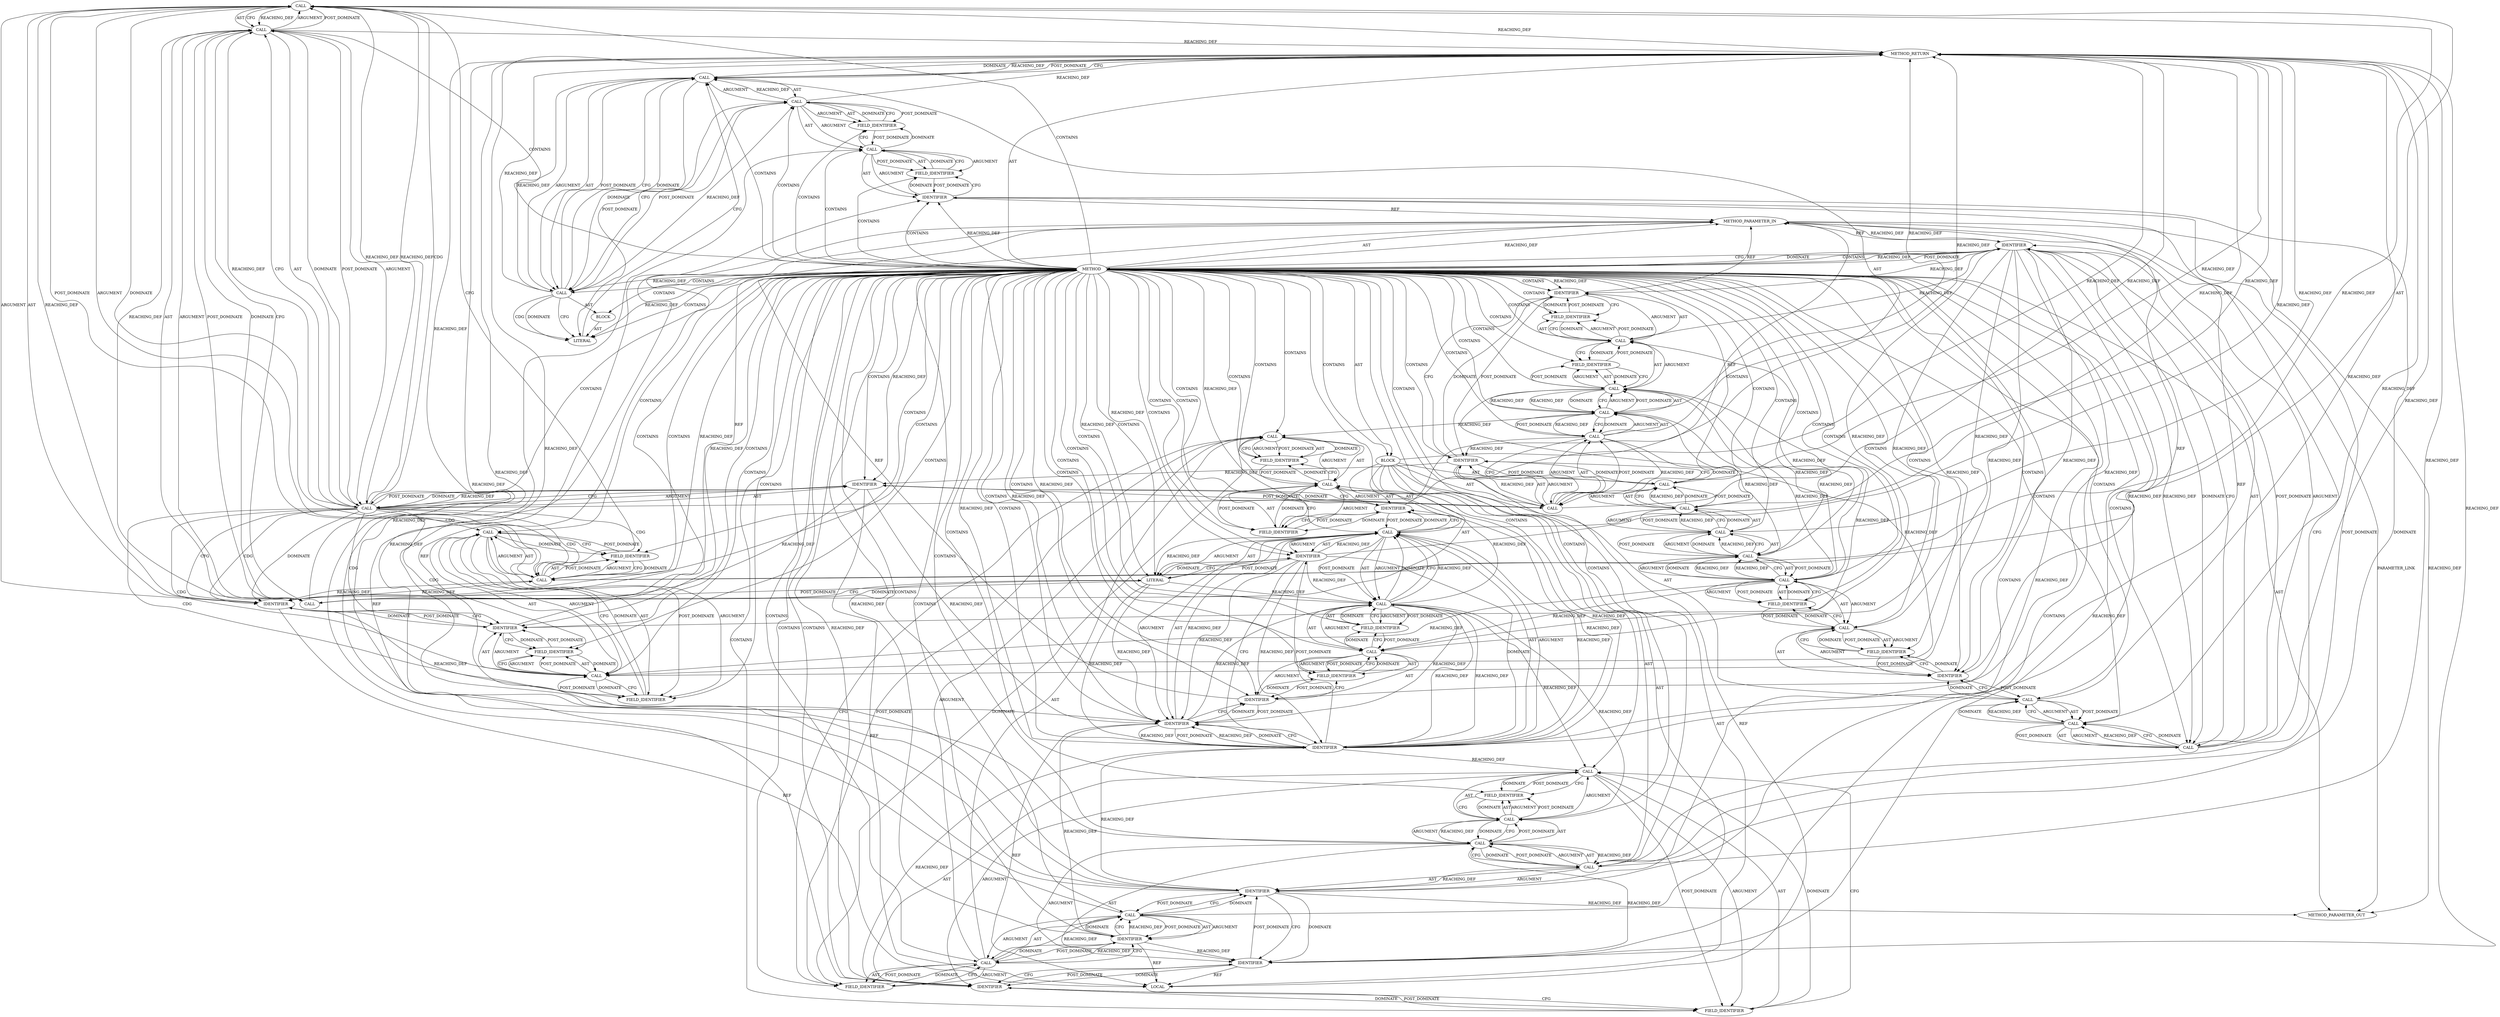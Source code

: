 digraph {
  11461 [label=CALL ORDER=2 ARGUMENT_INDEX=2 CODE="resid > con->v2.in_bvec.bv_len" COLUMN_NUMBER=20 METHOD_FULL_NAME="<operator>.greaterThan" LINE_NUMBER=3472 TYPE_FULL_NAME="<empty>" DISPATCH_TYPE="STATIC_DISPATCH" SIGNATURE="" NAME="<operator>.greaterThan"]
  11454 [label=IDENTIFIER ORDER=1 ARGUMENT_INDEX=1 CODE="con" COLUMN_NUMBER=26 LINE_NUMBER=3471 TYPE_FULL_NAME="ceph_connection*" NAME="con"]
  11472 [label=IDENTIFIER ORDER=2 ARGUMENT_INDEX=2 CODE="__func__" COLUMN_NUMBER=44 LINE_NUMBER=3474 TYPE_FULL_NAME="ANY" NAME="__func__"]
  11432 [label=METHOD_PARAMETER_IN ORDER=1 CODE="struct ceph_connection *con" IS_VARIADIC=false COLUMN_NUMBER=45 LINE_NUMBER=3465 TYPE_FULL_NAME="ceph_connection*" EVALUATION_STRATEGY="BY_VALUE" INDEX=1 NAME="con"]
  11478 [label=FIELD_IDENTIFIER ORDER=2 ARGUMENT_INDEX=2 CODE="v2" COLUMN_NUMBER=7 LINE_NUMBER=3475 CANONICAL_NAME="v2"]
  11460 [label=IDENTIFIER ORDER=1 ARGUMENT_INDEX=1 CODE="resid" COLUMN_NUMBER=11 LINE_NUMBER=3472 TYPE_FULL_NAME="int" NAME="resid"]
  11499 [label=CALL ORDER=1 ARGUMENT_INDEX=1 CODE="con->v2.in_state" COLUMN_NUMBER=2 METHOD_FULL_NAME="<operator>.fieldAccess" LINE_NUMBER=3478 TYPE_FULL_NAME="<empty>" DISPATCH_TYPE="STATIC_DISPATCH" SIGNATURE="" NAME="<operator>.fieldAccess"]
  11433 [label=BLOCK ORDER=2 ARGUMENT_INDEX=-1 CODE="{
	int resid;  /* current enc page (not necessarily data) */

	WARN_ON(!con_secure(con));
	WARN_ON(!iov_iter_is_bvec(&con->v2.in_iter));
	resid = iov_iter_count(&con->v2.in_iter);
	WARN_ON(!resid || resid > con->v2.in_bvec.bv_len);

	dout(\"%s con %p resid %d enc_resid %d\\n\", __func__, con, resid,
	     con->v2.in_enc_resid);
	con->v2.in_iter.count -= resid;
	set_in_skip(con, resid + con->v2.in_enc_resid);
	con->v2.in_state = IN_S_FINISH_SKIP;
}" COLUMN_NUMBER=1 LINE_NUMBER=3466 TYPE_FULL_NAME="void"]
  11503 [label=FIELD_IDENTIFIER ORDER=2 ARGUMENT_INDEX=2 CODE="in_state" COLUMN_NUMBER=2 LINE_NUMBER=3478 CANONICAL_NAME="in_state"]
  11494 [label=CALL ORDER=1 ARGUMENT_INDEX=1 CODE="con->v2" COLUMN_NUMBER=27 METHOD_FULL_NAME="<operator>.indirectFieldAccess" LINE_NUMBER=3477 TYPE_FULL_NAME="<empty>" DISPATCH_TYPE="STATIC_DISPATCH" SIGNATURE="" NAME="<operator>.indirectFieldAccess"]
  11477 [label=IDENTIFIER ORDER=1 ARGUMENT_INDEX=1 CODE="con" COLUMN_NUMBER=7 LINE_NUMBER=3475 TYPE_FULL_NAME="ceph_connection*" NAME="con"]
  11489 [label=CALL ORDER=8 ARGUMENT_INDEX=-1 CODE="set_in_skip(con, resid + con->v2.in_enc_resid)" COLUMN_NUMBER=2 METHOD_FULL_NAME="set_in_skip" LINE_NUMBER=3477 TYPE_FULL_NAME="<empty>" DISPATCH_TYPE="STATIC_DISPATCH" SIGNATURE="" NAME="set_in_skip"]
  11469 [label=FIELD_IDENTIFIER ORDER=2 ARGUMENT_INDEX=2 CODE="bv_len" COLUMN_NUMBER=28 LINE_NUMBER=3472 CANONICAL_NAME="bv_len"]
  11486 [label=FIELD_IDENTIFIER ORDER=2 ARGUMENT_INDEX=2 CODE="in_iter" COLUMN_NUMBER=2 LINE_NUMBER=3476 CANONICAL_NAME="in_iter"]
  11439 [label=CALL ORDER=3 ARGUMENT_INDEX=-1 CODE="WARN_ON(!iov_iter_is_bvec(&con->v2.in_iter))" COLUMN_NUMBER=2 METHOD_FULL_NAME="WARN_ON" LINE_NUMBER=3470 TYPE_FULL_NAME="<empty>" DISPATCH_TYPE="STATIC_DISPATCH" SIGNATURE="" NAME="WARN_ON"]
  11458 [label=CALL ORDER=1 ARGUMENT_INDEX=1 CODE="!resid || resid > con->v2.in_bvec.bv_len" COLUMN_NUMBER=10 METHOD_FULL_NAME="<operator>.logicalOr" LINE_NUMBER=3472 TYPE_FULL_NAME="<empty>" DISPATCH_TYPE="STATIC_DISPATCH" SIGNATURE="" NAME="<operator>.logicalOr"]
  11506 [label=LITERAL ORDER=1 ARGUMENT_INDEX=1 CODE="8" COLUMN_NUMBER=21 LINE_NUMBER=3478 TYPE_FULL_NAME="int"]
  11443 [label=CALL ORDER=1 ARGUMENT_INDEX=1 CODE="con->v2.in_iter" COLUMN_NUMBER=29 METHOD_FULL_NAME="<operator>.fieldAccess" LINE_NUMBER=3470 TYPE_FULL_NAME="<empty>" DISPATCH_TYPE="STATIC_DISPATCH" SIGNATURE="" NAME="<operator>.fieldAccess"]
  11453 [label=CALL ORDER=1 ARGUMENT_INDEX=1 CODE="con->v2" COLUMN_NUMBER=26 METHOD_FULL_NAME="<operator>.indirectFieldAccess" LINE_NUMBER=3471 TYPE_FULL_NAME="<empty>" DISPATCH_TYPE="STATIC_DISPATCH" SIGNATURE="" NAME="<operator>.indirectFieldAccess"]
  11456 [label=FIELD_IDENTIFIER ORDER=2 ARGUMENT_INDEX=2 CODE="in_iter" COLUMN_NUMBER=26 LINE_NUMBER=3471 CANONICAL_NAME="in_iter"]
  11480 [label=CALL ORDER=7 ARGUMENT_INDEX=-1 CODE="con->v2.in_iter.count -= resid" COLUMN_NUMBER=2 METHOD_FULL_NAME="<operator>.assignmentMinus" LINE_NUMBER=3476 TYPE_FULL_NAME="<empty>" DISPATCH_TYPE="STATIC_DISPATCH" SIGNATURE="" NAME="<operator>.assignmentMinus"]
  11457 [label=CALL ORDER=5 ARGUMENT_INDEX=-1 CODE="WARN_ON(!resid || resid > con->v2.in_bvec.bv_len)" COLUMN_NUMBER=2 METHOD_FULL_NAME="WARN_ON" LINE_NUMBER=3472 TYPE_FULL_NAME="<empty>" DISPATCH_TYPE="STATIC_DISPATCH" SIGNATURE="" NAME="WARN_ON"]
  11485 [label=FIELD_IDENTIFIER ORDER=2 ARGUMENT_INDEX=2 CODE="v2" COLUMN_NUMBER=2 LINE_NUMBER=3476 CANONICAL_NAME="v2"]
  11431 [label=METHOD COLUMN_NUMBER=1 LINE_NUMBER=3465 COLUMN_NUMBER_END=20 IS_EXTERNAL=false SIGNATURE="void revoke_at_prepare_read_enc_page (ceph_connection*)" NAME="revoke_at_prepare_read_enc_page" AST_PARENT_TYPE="TYPE_DECL" AST_PARENT_FULL_NAME="messenger_v2.c:<global>" ORDER=130 CODE="static void revoke_at_prepare_read_enc_page(struct ceph_connection *con)
{
	int resid;  /* current enc page (not necessarily data) */

	WARN_ON(!con_secure(con));
	WARN_ON(!iov_iter_is_bvec(&con->v2.in_iter));
	resid = iov_iter_count(&con->v2.in_iter);
	WARN_ON(!resid || resid > con->v2.in_bvec.bv_len);

	dout(\"%s con %p resid %d enc_resid %d\\n\", __func__, con, resid,
	     con->v2.in_enc_resid);
	con->v2.in_iter.count -= resid;
	set_in_skip(con, resid + con->v2.in_enc_resid);
	con->v2.in_state = IN_S_FINISH_SKIP;
}" FULL_NAME="revoke_at_prepare_read_enc_page" LINE_NUMBER_END=3478 FILENAME="messenger_v2.c"]
  11441 [label=CALL ORDER=1 ARGUMENT_INDEX=1 CODE="iov_iter_is_bvec(&con->v2.in_iter)" COLUMN_NUMBER=11 METHOD_FULL_NAME="iov_iter_is_bvec" LINE_NUMBER=3470 TYPE_FULL_NAME="<empty>" DISPATCH_TYPE="STATIC_DISPATCH" SIGNATURE="" NAME="iov_iter_is_bvec"]
  11504 [label=CALL ORDER=2 ARGUMENT_INDEX=2 CODE="IN_S_FINISH_SKIP" COLUMN_NUMBER=21 METHOD_FULL_NAME="messenger_v2.c:62:62:IN_S_FINISH_SKIP:0" LINE_NUMBER=3478 TYPE_FULL_NAME="int" DISPATCH_TYPE="INLINED" SIGNATURE="" NAME="IN_S_FINISH_SKIP"]
  11467 [label=FIELD_IDENTIFIER ORDER=2 ARGUMENT_INDEX=2 CODE="v2" COLUMN_NUMBER=28 LINE_NUMBER=3472 CANONICAL_NAME="v2"]
  11491 [label=CALL ORDER=2 ARGUMENT_INDEX=2 CODE="resid + con->v2.in_enc_resid" COLUMN_NUMBER=19 METHOD_FULL_NAME="<operator>.addition" LINE_NUMBER=3477 TYPE_FULL_NAME="<empty>" DISPATCH_TYPE="STATIC_DISPATCH" SIGNATURE="" NAME="<operator>.addition"]
  11475 [label=CALL ORDER=5 ARGUMENT_INDEX=5 CODE="con->v2.in_enc_resid" COLUMN_NUMBER=7 METHOD_FULL_NAME="<operator>.fieldAccess" LINE_NUMBER=3475 TYPE_FULL_NAME="<empty>" DISPATCH_TYPE="STATIC_DISPATCH" SIGNATURE="" NAME="<operator>.fieldAccess"]
  11440 [label=CALL ORDER=1 ARGUMENT_INDEX=1 CODE="!iov_iter_is_bvec(&con->v2.in_iter)" COLUMN_NUMBER=10 METHOD_FULL_NAME="<operator>.logicalNot" LINE_NUMBER=3470 TYPE_FULL_NAME="<empty>" DISPATCH_TYPE="STATIC_DISPATCH" SIGNATURE="" NAME="<operator>.logicalNot"]
  11470 [label=CALL ORDER=6 ARGUMENT_INDEX=-1 CODE="dout(\"%s con %p resid %d enc_resid %d\\n\", __func__, con, resid,
	     con->v2.in_enc_resid)" COLUMN_NUMBER=2 METHOD_FULL_NAME="dout" LINE_NUMBER=3474 TYPE_FULL_NAME="<empty>" DISPATCH_TYPE="STATIC_DISPATCH" SIGNATURE="" NAME="dout"]
  11436 [label=CALL ORDER=1 ARGUMENT_INDEX=1 CODE="!con_secure(con)" COLUMN_NUMBER=10 METHOD_FULL_NAME="<operator>.logicalNot" LINE_NUMBER=3469 TYPE_FULL_NAME="<empty>" DISPATCH_TYPE="STATIC_DISPATCH" SIGNATURE="" NAME="<operator>.logicalNot"]
  11449 [label=IDENTIFIER ORDER=1 ARGUMENT_INDEX=1 CODE="resid" COLUMN_NUMBER=2 LINE_NUMBER=3471 TYPE_FULL_NAME="int" NAME="resid"]
  11497 [label=FIELD_IDENTIFIER ORDER=2 ARGUMENT_INDEX=2 CODE="in_enc_resid" COLUMN_NUMBER=27 LINE_NUMBER=3477 CANONICAL_NAME="in_enc_resid"]
  11501 [label=IDENTIFIER ORDER=1 ARGUMENT_INDEX=1 CODE="con" COLUMN_NUMBER=2 LINE_NUMBER=3478 TYPE_FULL_NAME="ceph_connection*" NAME="con"]
  11465 [label=CALL ORDER=1 ARGUMENT_INDEX=1 CODE="con->v2" COLUMN_NUMBER=28 METHOD_FULL_NAME="<operator>.indirectFieldAccess" LINE_NUMBER=3472 TYPE_FULL_NAME="<empty>" DISPATCH_TYPE="STATIC_DISPATCH" SIGNATURE="" NAME="<operator>.indirectFieldAccess"]
  11505 [label=BLOCK ORDER=1 ARGUMENT_INDEX=1 CODE="<empty>" TYPE_FULL_NAME="void"]
  11438 [label=IDENTIFIER ORDER=1 ARGUMENT_INDEX=1 CODE="con" COLUMN_NUMBER=22 LINE_NUMBER=3469 TYPE_FULL_NAME="ceph_connection*" NAME="con"]
  11482 [label=CALL ORDER=1 ARGUMENT_INDEX=1 CODE="con->v2.in_iter" COLUMN_NUMBER=2 METHOD_FULL_NAME="<operator>.fieldAccess" LINE_NUMBER=3476 TYPE_FULL_NAME="<empty>" DISPATCH_TYPE="STATIC_DISPATCH" SIGNATURE="" NAME="<operator>.fieldAccess"]
  11468 [label=FIELD_IDENTIFIER ORDER=2 ARGUMENT_INDEX=2 CODE="in_bvec" COLUMN_NUMBER=28 LINE_NUMBER=3472 CANONICAL_NAME="in_bvec"]
  11476 [label=CALL ORDER=1 ARGUMENT_INDEX=1 CODE="con->v2" COLUMN_NUMBER=7 METHOD_FULL_NAME="<operator>.indirectFieldAccess" LINE_NUMBER=3475 TYPE_FULL_NAME="<empty>" DISPATCH_TYPE="STATIC_DISPATCH" SIGNATURE="" NAME="<operator>.indirectFieldAccess"]
  11448 [label=CALL ORDER=4 ARGUMENT_INDEX=-1 CODE="resid = iov_iter_count(&con->v2.in_iter)" COLUMN_NUMBER=2 METHOD_FULL_NAME="<operator>.assignment" LINE_NUMBER=3471 TYPE_FULL_NAME="<empty>" DISPATCH_TYPE="STATIC_DISPATCH" SIGNATURE="" NAME="<operator>.assignment"]
  11446 [label=FIELD_IDENTIFIER ORDER=2 ARGUMENT_INDEX=2 CODE="v2" COLUMN_NUMBER=29 LINE_NUMBER=3470 CANONICAL_NAME="v2"]
  11451 [label=CALL ORDER=1 ARGUMENT_INDEX=1 CODE="&con->v2.in_iter" COLUMN_NUMBER=25 METHOD_FULL_NAME="<operator>.addressOf" LINE_NUMBER=3471 TYPE_FULL_NAME="<empty>" DISPATCH_TYPE="STATIC_DISPATCH" SIGNATURE="" NAME="<operator>.addressOf"]
  11483 [label=CALL ORDER=1 ARGUMENT_INDEX=1 CODE="con->v2" COLUMN_NUMBER=2 METHOD_FULL_NAME="<operator>.indirectFieldAccess" LINE_NUMBER=3476 TYPE_FULL_NAME="<empty>" DISPATCH_TYPE="STATIC_DISPATCH" SIGNATURE="" NAME="<operator>.indirectFieldAccess"]
  11496 [label=FIELD_IDENTIFIER ORDER=2 ARGUMENT_INDEX=2 CODE="v2" COLUMN_NUMBER=27 LINE_NUMBER=3477 CANONICAL_NAME="v2"]
  11488 [label=IDENTIFIER ORDER=2 ARGUMENT_INDEX=2 CODE="resid" COLUMN_NUMBER=27 LINE_NUMBER=3476 TYPE_FULL_NAME="int" NAME="resid"]
  11463 [label=CALL ORDER=2 ARGUMENT_INDEX=2 CODE="con->v2.in_bvec.bv_len" COLUMN_NUMBER=28 METHOD_FULL_NAME="<operator>.fieldAccess" LINE_NUMBER=3472 TYPE_FULL_NAME="<empty>" DISPATCH_TYPE="STATIC_DISPATCH" SIGNATURE="" NAME="<operator>.fieldAccess"]
  11455 [label=FIELD_IDENTIFIER ORDER=2 ARGUMENT_INDEX=2 CODE="v2" COLUMN_NUMBER=26 LINE_NUMBER=3471 CANONICAL_NAME="v2"]
  11452 [label=CALL ORDER=1 ARGUMENT_INDEX=1 CODE="con->v2.in_iter" COLUMN_NUMBER=26 METHOD_FULL_NAME="<operator>.fieldAccess" LINE_NUMBER=3471 TYPE_FULL_NAME="<empty>" DISPATCH_TYPE="STATIC_DISPATCH" SIGNATURE="" NAME="<operator>.fieldAccess"]
  13240 [label=METHOD_PARAMETER_OUT ORDER=1 CODE="struct ceph_connection *con" IS_VARIADIC=false COLUMN_NUMBER=45 LINE_NUMBER=3465 TYPE_FULL_NAME="ceph_connection*" EVALUATION_STRATEGY="BY_VALUE" INDEX=1 NAME="con"]
  11502 [label=FIELD_IDENTIFIER ORDER=2 ARGUMENT_INDEX=2 CODE="v2" COLUMN_NUMBER=2 LINE_NUMBER=3478 CANONICAL_NAME="v2"]
  11444 [label=CALL ORDER=1 ARGUMENT_INDEX=1 CODE="con->v2" COLUMN_NUMBER=29 METHOD_FULL_NAME="<operator>.indirectFieldAccess" LINE_NUMBER=3470 TYPE_FULL_NAME="<empty>" DISPATCH_TYPE="STATIC_DISPATCH" SIGNATURE="" NAME="<operator>.indirectFieldAccess"]
  11459 [label=CALL ORDER=1 ARGUMENT_INDEX=1 CODE="!resid" COLUMN_NUMBER=10 METHOD_FULL_NAME="<operator>.logicalNot" LINE_NUMBER=3472 TYPE_FULL_NAME="<empty>" DISPATCH_TYPE="STATIC_DISPATCH" SIGNATURE="" NAME="<operator>.logicalNot"]
  11473 [label=IDENTIFIER ORDER=3 ARGUMENT_INDEX=3 CODE="con" COLUMN_NUMBER=54 LINE_NUMBER=3474 TYPE_FULL_NAME="ceph_connection*" NAME="con"]
  11495 [label=IDENTIFIER ORDER=1 ARGUMENT_INDEX=1 CODE="con" COLUMN_NUMBER=27 LINE_NUMBER=3477 TYPE_FULL_NAME="ceph_connection*" NAME="con"]
  11481 [label=CALL ORDER=1 ARGUMENT_INDEX=1 CODE="con->v2.in_iter.count" COLUMN_NUMBER=2 METHOD_FULL_NAME="<operator>.fieldAccess" LINE_NUMBER=3476 TYPE_FULL_NAME="<empty>" DISPATCH_TYPE="STATIC_DISPATCH" SIGNATURE="" NAME="<operator>.fieldAccess"]
  11498 [label=CALL ORDER=9 ARGUMENT_INDEX=-1 CODE="con->v2.in_state = IN_S_FINISH_SKIP" COLUMN_NUMBER=2 METHOD_FULL_NAME="<operator>.assignment" LINE_NUMBER=3478 TYPE_FULL_NAME="<empty>" DISPATCH_TYPE="STATIC_DISPATCH" SIGNATURE="" NAME="<operator>.assignment"]
  11474 [label=IDENTIFIER ORDER=4 ARGUMENT_INDEX=4 CODE="resid" COLUMN_NUMBER=59 LINE_NUMBER=3474 TYPE_FULL_NAME="int" NAME="resid"]
  11507 [label=METHOD_RETURN ORDER=3 CODE="RET" COLUMN_NUMBER=1 LINE_NUMBER=3465 TYPE_FULL_NAME="void" EVALUATION_STRATEGY="BY_VALUE"]
  11447 [label=FIELD_IDENTIFIER ORDER=2 ARGUMENT_INDEX=2 CODE="in_iter" COLUMN_NUMBER=29 LINE_NUMBER=3470 CANONICAL_NAME="in_iter"]
  11466 [label=IDENTIFIER ORDER=1 ARGUMENT_INDEX=1 CODE="con" COLUMN_NUMBER=28 LINE_NUMBER=3472 TYPE_FULL_NAME="ceph_connection*" NAME="con"]
  11445 [label=IDENTIFIER ORDER=1 ARGUMENT_INDEX=1 CODE="con" COLUMN_NUMBER=29 LINE_NUMBER=3470 TYPE_FULL_NAME="ceph_connection*" NAME="con"]
  11492 [label=IDENTIFIER ORDER=1 ARGUMENT_INDEX=1 CODE="resid" COLUMN_NUMBER=19 LINE_NUMBER=3477 TYPE_FULL_NAME="int" NAME="resid"]
  11462 [label=IDENTIFIER ORDER=1 ARGUMENT_INDEX=1 CODE="resid" COLUMN_NUMBER=20 LINE_NUMBER=3472 TYPE_FULL_NAME="int" NAME="resid"]
  11434 [label=LOCAL ORDER=1 CODE="int resid" COLUMN_NUMBER=6 LINE_NUMBER=3467 TYPE_FULL_NAME="int" NAME="resid"]
  11484 [label=IDENTIFIER ORDER=1 ARGUMENT_INDEX=1 CODE="con" COLUMN_NUMBER=2 LINE_NUMBER=3476 TYPE_FULL_NAME="ceph_connection*" NAME="con"]
  11487 [label=FIELD_IDENTIFIER ORDER=2 ARGUMENT_INDEX=2 CODE="count" COLUMN_NUMBER=2 LINE_NUMBER=3476 CANONICAL_NAME="count"]
  11435 [label=CALL ORDER=2 ARGUMENT_INDEX=-1 CODE="WARN_ON(!con_secure(con))" COLUMN_NUMBER=2 METHOD_FULL_NAME="WARN_ON" LINE_NUMBER=3469 TYPE_FULL_NAME="<empty>" DISPATCH_TYPE="STATIC_DISPATCH" SIGNATURE="" NAME="WARN_ON"]
  11493 [label=CALL ORDER=2 ARGUMENT_INDEX=2 CODE="con->v2.in_enc_resid" COLUMN_NUMBER=27 METHOD_FULL_NAME="<operator>.fieldAccess" LINE_NUMBER=3477 TYPE_FULL_NAME="<empty>" DISPATCH_TYPE="STATIC_DISPATCH" SIGNATURE="" NAME="<operator>.fieldAccess"]
  11464 [label=CALL ORDER=1 ARGUMENT_INDEX=1 CODE="con->v2.in_bvec" COLUMN_NUMBER=28 METHOD_FULL_NAME="<operator>.fieldAccess" LINE_NUMBER=3472 TYPE_FULL_NAME="<empty>" DISPATCH_TYPE="STATIC_DISPATCH" SIGNATURE="" NAME="<operator>.fieldAccess"]
  11500 [label=CALL ORDER=1 ARGUMENT_INDEX=1 CODE="con->v2" COLUMN_NUMBER=2 METHOD_FULL_NAME="<operator>.indirectFieldAccess" LINE_NUMBER=3478 TYPE_FULL_NAME="<empty>" DISPATCH_TYPE="STATIC_DISPATCH" SIGNATURE="" NAME="<operator>.indirectFieldAccess"]
  11442 [label=CALL ORDER=1 ARGUMENT_INDEX=1 CODE="&con->v2.in_iter" COLUMN_NUMBER=28 METHOD_FULL_NAME="<operator>.addressOf" LINE_NUMBER=3470 TYPE_FULL_NAME="<empty>" DISPATCH_TYPE="STATIC_DISPATCH" SIGNATURE="" NAME="<operator>.addressOf"]
  11437 [label=CALL ORDER=1 ARGUMENT_INDEX=1 CODE="con_secure(con)" COLUMN_NUMBER=11 METHOD_FULL_NAME="con_secure" LINE_NUMBER=3469 TYPE_FULL_NAME="<empty>" DISPATCH_TYPE="STATIC_DISPATCH" SIGNATURE="" NAME="con_secure"]
  11450 [label=CALL ORDER=2 ARGUMENT_INDEX=2 CODE="iov_iter_count(&con->v2.in_iter)" COLUMN_NUMBER=10 METHOD_FULL_NAME="iov_iter_count" LINE_NUMBER=3471 TYPE_FULL_NAME="<empty>" DISPATCH_TYPE="STATIC_DISPATCH" SIGNATURE="" NAME="iov_iter_count"]
  11471 [label=LITERAL ORDER=1 ARGUMENT_INDEX=1 CODE="\"%s con %p resid %d enc_resid %d\\n\"" COLUMN_NUMBER=7 LINE_NUMBER=3474 TYPE_FULL_NAME="char"]
  11479 [label=FIELD_IDENTIFIER ORDER=2 ARGUMENT_INDEX=2 CODE="in_enc_resid" COLUMN_NUMBER=7 LINE_NUMBER=3475 CANONICAL_NAME="in_enc_resid"]
  11490 [label=IDENTIFIER ORDER=1 ARGUMENT_INDEX=1 CODE="con" COLUMN_NUMBER=14 LINE_NUMBER=3477 TYPE_FULL_NAME="ceph_connection*" NAME="con"]
  11454 -> 11455 [label=CFG ]
  11476 -> 11477 [label=AST ]
  11473 -> 11484 [label=REACHING_DEF VARIABLE="con"]
  11449 -> 11460 [label=REACHING_DEF VARIABLE="resid"]
  11433 -> 11480 [label=AST ]
  11469 -> 11463 [label=CFG ]
  11462 -> 11466 [label=DOMINATE ]
  11431 -> 11445 [label=REACHING_DEF VARIABLE=""]
  11473 -> 11472 [label=POST_DOMINATE ]
  11488 -> 11434 [label=REF ]
  11498 -> 11499 [label=ARGUMENT ]
  11431 -> 11466 [label=REACHING_DEF VARIABLE=""]
  11463 -> 11469 [label=AST ]
  11474 -> 11434 [label=REF ]
  11489 -> 11491 [label=POST_DOMINATE ]
  11475 -> 11479 [label=ARGUMENT ]
  11492 -> 11434 [label=REF ]
  11431 -> 11470 [label=CONTAINS ]
  11452 -> 11456 [label=POST_DOMINATE ]
  11493 -> 11497 [label=AST ]
  11500 -> 11502 [label=ARGUMENT ]
  11437 -> 11438 [label=AST ]
  11477 -> 11478 [label=CFG ]
  11449 -> 11454 [label=CFG ]
  11489 -> 11490 [label=ARGUMENT ]
  11504 -> 11505 [label=AST ]
  11435 -> 11507 [label=REACHING_DEF VARIABLE="WARN_ON(!con_secure(con))"]
  11481 -> 11482 [label=ARGUMENT ]
  11465 -> 11468 [label=DOMINATE ]
  11454 -> 11432 [label=REF ]
  11435 -> 11436 [label=ARGUMENT ]
  11438 -> 11445 [label=REACHING_DEF VARIABLE="con"]
  11431 -> 11438 [label=CFG ]
  11490 -> 11480 [label=POST_DOMINATE ]
  11490 -> 11507 [label=REACHING_DEF VARIABLE="con"]
  11471 -> 11475 [label=REACHING_DEF VARIABLE="\"%s con %p resid %d enc_resid %d\\n\""]
  11495 -> 11432 [label=REF ]
  11468 -> 11464 [label=CFG ]
  11443 -> 11476 [label=REACHING_DEF VARIABLE="con->v2.in_iter"]
  11474 -> 11475 [label=REACHING_DEF VARIABLE="resid"]
  11468 -> 11464 [label=DOMINATE ]
  11464 -> 11468 [label=ARGUMENT ]
  11475 -> 11493 [label=REACHING_DEF VARIABLE="con->v2.in_enc_resid"]
  11431 -> 11495 [label=CONTAINS ]
  11431 -> 11477 [label=REACHING_DEF VARIABLE=""]
  11438 -> 11437 [label=REACHING_DEF VARIABLE="con"]
  11498 -> 11506 [label=POST_DOMINATE ]
  11480 -> 11507 [label=REACHING_DEF VARIABLE="con->v2.in_iter.count -= resid"]
  11431 -> 11436 [label=CONTAINS ]
  11431 -> 11492 [label=CONTAINS ]
  11461 -> 11458 [label=CFG ]
  11490 -> 11432 [label=REF ]
  11452 -> 11451 [label=REACHING_DEF VARIABLE="con->v2.in_iter"]
  11452 -> 11451 [label=REACHING_DEF VARIABLE="con->v2.in_iter"]
  11485 -> 11483 [label=DOMINATE ]
  11431 -> 11495 [label=REACHING_DEF VARIABLE=""]
  11438 -> 11465 [label=REACHING_DEF VARIABLE="con"]
  11431 -> 11435 [label=CONTAINS ]
  11431 -> 11484 [label=CONTAINS ]
  11474 -> 11473 [label=POST_DOMINATE ]
  11443 -> 11447 [label=ARGUMENT ]
  11491 -> 11493 [label=POST_DOMINATE ]
  11478 -> 11477 [label=POST_DOMINATE ]
  11473 -> 11474 [label=REACHING_DEF VARIABLE="con"]
  11433 -> 11470 [label=AST ]
  11444 -> 11446 [label=POST_DOMINATE ]
  11446 -> 11444 [label=CFG ]
  11446 -> 11445 [label=POST_DOMINATE ]
  11459 -> 11462 [label=CFG ]
  11450 -> 11449 [label=REACHING_DEF VARIABLE="iov_iter_count(&con->v2.in_iter)"]
  11431 -> 11475 [label=CONTAINS ]
  11474 -> 11473 [label=REACHING_DEF VARIABLE="resid"]
  11467 -> 11465 [label=DOMINATE ]
  11499 -> 11500 [label=AST ]
  11431 -> 11484 [label=REACHING_DEF VARIABLE=""]
  11464 -> 11465 [label=AST ]
  11506 -> 11498 [label=CFG ]
  11483 -> 11484 [label=AST ]
  11431 -> 11459 [label=CONTAINS ]
  11475 -> 11470 [label=DOMINATE ]
  11466 -> 11467 [label=DOMINATE ]
  11457 -> 11458 [label=AST ]
  11441 -> 11442 [label=AST ]
  11443 -> 11442 [label=DOMINATE ]
  11486 -> 11482 [label=DOMINATE ]
  11499 -> 11504 [label=DOMINATE ]
  11445 -> 11432 [label=REF ]
  11466 -> 11462 [label=POST_DOMINATE ]
  11489 -> 11490 [label=AST ]
  11435 -> 11445 [label=DOMINATE ]
  11472 -> 11474 [label=REACHING_DEF VARIABLE="__func__"]
  11443 -> 11442 [label=REACHING_DEF VARIABLE="con->v2.in_iter"]
  11443 -> 11442 [label=REACHING_DEF VARIABLE="con->v2.in_iter"]
  11500 -> 11503 [label=DOMINATE ]
  11497 -> 11493 [label=CFG ]
  11448 -> 11449 [label=AST ]
  11488 -> 11481 [label=POST_DOMINATE ]
  11482 -> 11486 [label=ARGUMENT ]
  11458 -> 11457 [label=DOMINATE ]
  11482 -> 11487 [label=DOMINATE ]
  11438 -> 11432 [label=REF ]
  11438 -> 11477 [label=REACHING_DEF VARIABLE="con"]
  11451 -> 11482 [label=REACHING_DEF VARIABLE="&con->v2.in_iter"]
  11431 -> 11473 [label=REACHING_DEF VARIABLE=""]
  11431 -> 11438 [label=DOMINATE ]
  11484 -> 11485 [label=CFG ]
  11438 -> 11437 [label=DOMINATE ]
  11432 -> 13240 [label=REACHING_DEF VARIABLE="con"]
  11481 -> 11488 [label=CFG ]
  11431 -> 11438 [label=CONTAINS ]
  11442 -> 11443 [label=AST ]
  11431 -> 11465 [label=CONTAINS ]
  11451 -> 11507 [label=REACHING_DEF VARIABLE="&con->v2.in_iter"]
  11444 -> 11445 [label=AST ]
  11470 -> 11475 [label=POST_DOMINATE ]
  11448 -> 11507 [label=REACHING_DEF VARIABLE="resid = iov_iter_count(&con->v2.in_iter)"]
  11431 -> 11440 [label=CONTAINS ]
  11441 -> 11440 [label=REACHING_DEF VARIABLE="iov_iter_is_bvec(&con->v2.in_iter)"]
  11431 -> 11462 [label=CONTAINS ]
  11431 -> 11476 [label=CONTAINS ]
  11441 -> 11440 [label=CFG ]
  11431 -> 11487 [label=CONTAINS ]
  11474 -> 11477 [label=CFG ]
  11487 -> 11481 [label=DOMINATE ]
  11465 -> 11467 [label=ARGUMENT ]
  11431 -> 11451 [label=CONTAINS ]
  11492 -> 11490 [label=POST_DOMINATE ]
  11449 -> 11454 [label=DOMINATE ]
  11475 -> 11470 [label=CFG ]
  11431 -> 11474 [label=REACHING_DEF VARIABLE=""]
  11475 -> 11494 [label=REACHING_DEF VARIABLE="con->v2.in_enc_resid"]
  11482 -> 11487 [label=CFG ]
  11463 -> 11461 [label=DOMINATE ]
  11457 -> 11471 [label=CFG ]
  11475 -> 11473 [label=REACHING_DEF VARIABLE="con->v2.in_enc_resid"]
  11443 -> 11447 [label=POST_DOMINATE ]
  11431 -> 11433 [label=AST ]
  11452 -> 11476 [label=REACHING_DEF VARIABLE="con->v2.in_iter"]
  11465 -> 11467 [label=POST_DOMINATE ]
  11458 -> 11507 [label=REACHING_DEF VARIABLE="!resid || resid > con->v2.in_bvec.bv_len"]
  11493 -> 11494 [label=ARGUMENT ]
  11460 -> 11448 [label=POST_DOMINATE ]
  11431 -> 11482 [label=CONTAINS ]
  11431 -> 11446 [label=CONTAINS ]
  11494 -> 11495 [label=AST ]
  11459 -> 11458 [label=REACHING_DEF VARIABLE="!resid"]
  11431 -> 11453 [label=CONTAINS ]
  11500 -> 11501 [label=AST ]
  11501 -> 11489 [label=POST_DOMINATE ]
  11431 -> 11461 [label=CONTAINS ]
  11438 -> 11454 [label=REACHING_DEF VARIABLE="con"]
  11493 -> 11491 [label=CFG ]
  11489 -> 11507 [label=REACHING_DEF VARIABLE="set_in_skip(con, resid + con->v2.in_enc_resid)"]
  11472 -> 11473 [label=DOMINATE ]
  11458 -> 11461 [label=ARGUMENT ]
  11433 -> 11498 [label=AST ]
  11441 -> 11440 [label=DOMINATE ]
  11481 -> 11480 [label=REACHING_DEF VARIABLE="con->v2.in_iter.count"]
  11453 -> 11455 [label=ARGUMENT ]
  11458 -> 11459 [label=AST ]
  11471 -> 11474 [label=REACHING_DEF VARIABLE="\"%s con %p resid %d enc_resid %d\\n\""]
  11484 -> 11432 [label=REF ]
  11472 -> 11507 [label=REACHING_DEF VARIABLE="__func__"]
  11431 -> 11503 [label=CONTAINS ]
  11459 -> 11462 [label=CDG ]
  11448 -> 11450 [label=ARGUMENT ]
  11443 -> 11465 [label=REACHING_DEF VARIABLE="con->v2.in_iter"]
  11477 -> 11432 [label=REF ]
  11499 -> 11503 [label=POST_DOMINATE ]
  11470 -> 11475 [label=AST ]
  11431 -> 11473 [label=CONTAINS ]
  11485 -> 11484 [label=POST_DOMINATE ]
  11500 -> 11503 [label=CFG ]
  11431 -> 11504 [label=REACHING_DEF VARIABLE=""]
  11475 -> 11476 [label=AST ]
  11483 -> 11486 [label=DOMINATE ]
  11463 -> 11461 [label=CFG ]
  11488 -> 11480 [label=DOMINATE ]
  11433 -> 11435 [label=AST ]
  11475 -> 11479 [label=POST_DOMINATE ]
  11431 -> 11501 [label=CONTAINS ]
  11498 -> 11507 [label=CFG ]
  11431 -> 11483 [label=CONTAINS ]
  11479 -> 11476 [label=POST_DOMINATE ]
  11500 -> 11502 [label=POST_DOMINATE ]
  11459 -> 11461 [label=REACHING_DEF VARIABLE="!resid"]
  11470 -> 11471 [label=ARGUMENT ]
  11471 -> 11473 [label=REACHING_DEF VARIABLE="\"%s con %p resid %d enc_resid %d\\n\""]
  11492 -> 11495 [label=CFG ]
  11453 -> 11456 [label=CFG ]
  11431 -> 11490 [label=CONTAINS ]
  11460 -> 11459 [label=DOMINATE ]
  11481 -> 11482 [label=AST ]
  11462 -> 11474 [label=REACHING_DEF VARIABLE="resid"]
  11431 -> 11496 [label=CONTAINS ]
  11463 -> 11464 [label=ARGUMENT ]
  11438 -> 11437 [label=CFG ]
  11499 -> 11507 [label=REACHING_DEF VARIABLE="con->v2.in_state"]
  11504 -> 11506 [label=DOMINATE ]
  11489 -> 11501 [label=DOMINATE ]
  11469 -> 11463 [label=DOMINATE ]
  11488 -> 11481 [label=REACHING_DEF VARIABLE="resid"]
  11450 -> 11448 [label=REACHING_DEF VARIABLE="iov_iter_count(&con->v2.in_iter)"]
  11465 -> 11466 [label=AST ]
  11475 -> 11479 [label=AST ]
  11452 -> 11453 [label=AST ]
  11494 -> 11496 [label=POST_DOMINATE ]
  11469 -> 11464 [label=POST_DOMINATE ]
  11459 -> 11468 [label=CDG ]
  11431 -> 11479 [label=CONTAINS ]
  11441 -> 11442 [label=POST_DOMINATE ]
  11457 -> 11471 [label=DOMINATE ]
  11431 -> 11474 [label=CONTAINS ]
  11439 -> 11449 [label=DOMINATE ]
  11460 -> 11434 [label=REF ]
  11443 -> 11442 [label=CFG ]
  11431 -> 11438 [label=REACHING_DEF VARIABLE=""]
  11439 -> 11507 [label=REACHING_DEF VARIABLE="WARN_ON(!iov_iter_is_bvec(&con->v2.in_iter))"]
  11433 -> 11448 [label=AST ]
  11454 -> 11449 [label=POST_DOMINATE ]
  11459 -> 11458 [label=CFG ]
  11432 -> 13240 [label=PARAMETER_LINK ]
  11493 -> 11497 [label=ARGUMENT ]
  11501 -> 11502 [label=CFG ]
  11495 -> 11496 [label=DOMINATE ]
  11431 -> 11488 [label=REACHING_DEF VARIABLE=""]
  11431 -> 11460 [label=REACHING_DEF VARIABLE=""]
  11448 -> 11449 [label=ARGUMENT ]
  11452 -> 11451 [label=DOMINATE ]
  11463 -> 11461 [label=REACHING_DEF VARIABLE="con->v2.in_bvec.bv_len"]
  11499 -> 11500 [label=ARGUMENT ]
  11483 -> 11486 [label=CFG ]
  11489 -> 11501 [label=CFG ]
  11458 -> 11459 [label=POST_DOMINATE ]
  11436 -> 11437 [label=POST_DOMINATE ]
  11459 -> 11466 [label=CDG ]
  11480 -> 11481 [label=ARGUMENT ]
  11502 -> 11500 [label=DOMINATE ]
  11483 -> 11485 [label=ARGUMENT ]
  11464 -> 11468 [label=AST ]
  11476 -> 11477 [label=ARGUMENT ]
  11473 -> 11432 [label=REF ]
  11467 -> 11465 [label=CFG ]
  11440 -> 11441 [label=AST ]
  11457 -> 11458 [label=ARGUMENT ]
  11494 -> 11496 [label=ARGUMENT ]
  11476 -> 11478 [label=POST_DOMINATE ]
  11431 -> 11439 [label=CONTAINS ]
  11451 -> 11452 [label=ARGUMENT ]
  11472 -> 11473 [label=CFG ]
  11436 -> 11437 [label=AST ]
  11470 -> 11472 [label=AST ]
  11444 -> 11445 [label=ARGUMENT ]
  11450 -> 11451 [label=ARGUMENT ]
  11453 -> 11454 [label=ARGUMENT ]
  11459 -> 11465 [label=CDG ]
  11451 -> 11452 [label=POST_DOMINATE ]
  11461 -> 11462 [label=ARGUMENT ]
  11431 -> 11499 [label=CONTAINS ]
  11431 -> 11500 [label=CONTAINS ]
  11442 -> 11452 [label=REACHING_DEF VARIABLE="&con->v2.in_iter"]
  11431 -> 11477 [label=CONTAINS ]
  11491 -> 11492 [label=ARGUMENT ]
  11431 -> 11441 [label=CONTAINS ]
  11440 -> 11441 [label=ARGUMENT ]
  11436 -> 11437 [label=ARGUMENT ]
  11480 -> 11488 [label=POST_DOMINATE ]
  11436 -> 11435 [label=DOMINATE ]
  11442 -> 11443 [label=ARGUMENT ]
  11431 -> 11472 [label=CONTAINS ]
  11465 -> 11466 [label=ARGUMENT ]
  11459 -> 11460 [label=ARGUMENT ]
  11491 -> 11489 [label=REACHING_DEF VARIABLE="resid + con->v2.in_enc_resid"]
  11458 -> 11457 [label=CFG ]
  11479 -> 11475 [label=DOMINATE ]
  11431 -> 11437 [label=CONTAINS ]
  11476 -> 11478 [label=AST ]
  11470 -> 11484 [label=DOMINATE ]
  11456 -> 11452 [label=DOMINATE ]
  11440 -> 11439 [label=CFG ]
  11447 -> 11443 [label=DOMINATE ]
  11495 -> 11496 [label=CFG ]
  11431 -> 11468 [label=CONTAINS ]
  11458 -> 11457 [label=REACHING_DEF VARIABLE="!resid || resid > con->v2.in_bvec.bv_len"]
  11439 -> 11440 [label=POST_DOMINATE ]
  11461 -> 11459 [label=REACHING_DEF VARIABLE="resid > con->v2.in_bvec.bv_len"]
  11431 -> 11494 [label=CONTAINS ]
  11473 -> 11474 [label=DOMINATE ]
  11449 -> 11434 [label=REF ]
  11468 -> 11465 [label=POST_DOMINATE ]
  11501 -> 11432 [label=REF ]
  11476 -> 11478 [label=ARGUMENT ]
  11455 -> 11454 [label=POST_DOMINATE ]
  11439 -> 11449 [label=CFG ]
  11504 -> 11499 [label=POST_DOMINATE ]
  11502 -> 11501 [label=POST_DOMINATE ]
  11477 -> 11478 [label=DOMINATE ]
  11493 -> 11491 [label=REACHING_DEF VARIABLE="con->v2.in_enc_resid"]
  11486 -> 11482 [label=CFG ]
  11431 -> 11502 [label=CONTAINS ]
  11475 -> 11483 [label=REACHING_DEF VARIABLE="con->v2.in_enc_resid"]
  11501 -> 11502 [label=DOMINATE ]
  11490 -> 11501 [label=REACHING_DEF VARIABLE="con"]
  11483 -> 11485 [label=AST ]
  11450 -> 11507 [label=REACHING_DEF VARIABLE="iov_iter_count(&con->v2.in_iter)"]
  11450 -> 11448 [label=CFG ]
  11431 -> 11481 [label=CONTAINS ]
  11437 -> 11436 [label=REACHING_DEF VARIABLE="con_secure(con)"]
  11431 -> 11506 [label=REACHING_DEF VARIABLE=""]
  11496 -> 11495 [label=POST_DOMINATE ]
  11431 -> 11501 [label=REACHING_DEF VARIABLE=""]
  11443 -> 11453 [label=REACHING_DEF VARIABLE="con->v2.in_iter"]
  11463 -> 11464 [label=AST ]
  11473 -> 11475 [label=REACHING_DEF VARIABLE="con"]
  11450 -> 11451 [label=AST ]
  11452 -> 11456 [label=ARGUMENT ]
  11470 -> 11507 [label=REACHING_DEF VARIABLE="dout(\"%s con %p resid %d enc_resid %d\\n\", __func__, con, resid,
	     con->v2.in_enc_resid)"]
  11436 -> 11507 [label=REACHING_DEF VARIABLE="!con_secure(con)"]
  11459 -> 11507 [label=REACHING_DEF VARIABLE="!resid"]
  11482 -> 11483 [label=ARGUMENT ]
  11485 -> 11483 [label=CFG ]
  11451 -> 11450 [label=REACHING_DEF VARIABLE="&con->v2.in_iter"]
  11431 -> 11444 [label=CONTAINS ]
  11483 -> 11485 [label=POST_DOMINATE ]
  11471 -> 11470 [label=REACHING_DEF VARIABLE="\"%s con %p resid %d enc_resid %d\\n\""]
  11490 -> 11492 [label=DOMINATE ]
  11498 -> 11504 [label=POST_DOMINATE ]
  11477 -> 11474 [label=POST_DOMINATE ]
  11473 -> 11490 [label=REACHING_DEF VARIABLE="con"]
  11442 -> 11441 [label=DOMINATE ]
  11431 -> 11488 [label=CONTAINS ]
  11431 -> 11467 [label=CONTAINS ]
  11503 -> 11499 [label=DOMINATE ]
  11463 -> 11462 [label=REACHING_DEF VARIABLE="con->v2.in_bvec.bv_len"]
  11431 -> 11507 [label=AST ]
  11440 -> 11439 [label=REACHING_DEF VARIABLE="!iov_iter_is_bvec(&con->v2.in_iter)"]
  11459 -> 11463 [label=CDG ]
  11431 -> 11471 [label=REACHING_DEF VARIABLE=""]
  11497 -> 11494 [label=POST_DOMINATE ]
  11488 -> 11480 [label=CFG ]
  11455 -> 11453 [label=DOMINATE ]
  11456 -> 11453 [label=POST_DOMINATE ]
  11436 -> 11435 [label=REACHING_DEF VARIABLE="!con_secure(con)"]
  11472 -> 11471 [label=POST_DOMINATE ]
  11498 -> 11504 [label=ARGUMENT ]
  11493 -> 11497 [label=POST_DOMINATE ]
  11431 -> 11478 [label=CONTAINS ]
  11504 -> 11498 [label=CFG ]
  11488 -> 11492 [label=REACHING_DEF VARIABLE="resid"]
  11478 -> 11476 [label=CFG ]
  11459 -> 11464 [label=CDG ]
  11459 -> 11458 [label=DOMINATE ]
  11431 -> 11447 [label=CONTAINS ]
  11474 -> 11470 [label=REACHING_DEF VARIABLE="resid"]
  11459 -> 11462 [label=DOMINATE ]
  11504 -> 11498 [label=DOMINATE ]
  11470 -> 11473 [label=AST ]
  11462 -> 11466 [label=CFG ]
  11458 -> 11461 [label=POST_DOMINATE ]
  11451 -> 11450 [label=CFG ]
  11504 -> 11506 [label=CFG ]
  11496 -> 11494 [label=DOMINATE ]
  11490 -> 13240 [label=REACHING_DEF VARIABLE="con"]
  11455 -> 11453 [label=CFG ]
  11474 -> 11477 [label=DOMINATE ]
  11431 -> 11466 [label=CONTAINS ]
  11462 -> 11461 [label=REACHING_DEF VARIABLE="resid"]
  11431 -> 11462 [label=REACHING_DEF VARIABLE=""]
  11431 -> 11471 [label=CONTAINS ]
  11465 -> 11467 [label=AST ]
  11507 -> 11498 [label=POST_DOMINATE ]
  11449 -> 11448 [label=REACHING_DEF VARIABLE="resid"]
  11505 -> 11506 [label=AST ]
  11437 -> 11436 [label=CFG ]
  11431 -> 11454 [label=REACHING_DEF VARIABLE=""]
  11497 -> 11493 [label=DOMINATE ]
  11487 -> 11481 [label=CFG ]
  11444 -> 11446 [label=AST ]
  11480 -> 11488 [label=AST ]
  11480 -> 11490 [label=CFG ]
  11431 -> 11455 [label=CONTAINS ]
  11431 -> 11443 [label=CONTAINS ]
  11442 -> 11441 [label=REACHING_DEF VARIABLE="&con->v2.in_iter"]
  11451 -> 11450 [label=DOMINATE ]
  11438 -> 11473 [label=REACHING_DEF VARIABLE="con"]
  11459 -> 11469 [label=CDG ]
  11431 -> 11433 [label=CONTAINS ]
  11494 -> 11497 [label=CFG ]
  11431 -> 11490 [label=REACHING_DEF VARIABLE=""]
  11482 -> 11486 [label=POST_DOMINATE ]
  11492 -> 11495 [label=DOMINATE ]
  11443 -> 11451 [label=REACHING_DEF VARIABLE="con->v2.in_iter"]
  11478 -> 11476 [label=DOMINATE ]
  11492 -> 11507 [label=REACHING_DEF VARIABLE="resid"]
  11480 -> 11488 [label=ARGUMENT ]
  11470 -> 11471 [label=AST ]
  11447 -> 11444 [label=POST_DOMINATE ]
  11498 -> 11507 [label=DOMINATE ]
  11443 -> 11447 [label=AST ]
  11470 -> 11473 [label=ARGUMENT ]
  11490 -> 11489 [label=REACHING_DEF VARIABLE="con"]
  11431 -> 11449 [label=CONTAINS ]
  11456 -> 11452 [label=CFG ]
  11466 -> 11432 [label=REF ]
  11463 -> 11469 [label=POST_DOMINATE ]
  11495 -> 11492 [label=POST_DOMINATE ]
  11448 -> 11460 [label=DOMINATE ]
  11484 -> 11485 [label=DOMINATE ]
  11431 -> 11452 [label=CONTAINS ]
  11462 -> 11463 [label=REACHING_DEF VARIABLE="resid"]
  11498 -> 11507 [label=REACHING_DEF VARIABLE="con->v2.in_state = IN_S_FINISH_SKIP"]
  11499 -> 11503 [label=ARGUMENT ]
  11504 -> 11499 [label=REACHING_DEF VARIABLE="IN_S_FINISH_SKIP"]
  11464 -> 11468 [label=POST_DOMINATE ]
  11481 -> 11487 [label=ARGUMENT ]
  11437 -> 11436 [label=DOMINATE ]
  11472 -> 11470 [label=REACHING_DEF VARIABLE="__func__"]
  11431 -> 11432 [label=AST ]
  11448 -> 11450 [label=AST ]
  11443 -> 11444 [label=AST ]
  11465 -> 11468 [label=CFG ]
  11431 -> 13240 [label=AST ]
  11441 -> 11507 [label=REACHING_DEF VARIABLE="iov_iter_is_bvec(&con->v2.in_iter)"]
  11450 -> 11448 [label=DOMINATE ]
  11504 -> 11506 [label=CDG ]
  11433 -> 11457 [label=AST ]
  11444 -> 11446 [label=ARGUMENT ]
  11457 -> 11507 [label=REACHING_DEF VARIABLE="WARN_ON(!resid || resid > con->v2.in_bvec.bv_len)"]
  11466 -> 11467 [label=CFG ]
  11491 -> 11493 [label=AST ]
  11452 -> 11451 [label=CFG ]
  11473 -> 11494 [label=REACHING_DEF VARIABLE="con"]
  11431 -> 11491 [label=CONTAINS ]
  11504 -> 11498 [label=REACHING_DEF VARIABLE="IN_S_FINISH_SKIP"]
  11431 -> 11460 [label=CONTAINS ]
  11431 -> 11486 [label=CONTAINS ]
  11443 -> 11452 [label=REACHING_DEF VARIABLE="con->v2.in_iter"]
  11503 -> 11500 [label=POST_DOMINATE ]
  11486 -> 11483 [label=POST_DOMINATE ]
  11431 -> 11432 [label=REACHING_DEF VARIABLE=""]
  11461 -> 11463 [label=AST ]
  11471 -> 11457 [label=POST_DOMINATE ]
  11494 -> 11497 [label=DOMINATE ]
  11433 -> 11489 [label=AST ]
  11498 -> 11504 [label=AST ]
  11438 -> 11431 [label=POST_DOMINATE ]
  11500 -> 11502 [label=AST ]
  11442 -> 11451 [label=REACHING_DEF VARIABLE="&con->v2.in_iter"]
  11471 -> 11472 [label=DOMINATE ]
  11490 -> 11500 [label=REACHING_DEF VARIABLE="con"]
  11487 -> 11482 [label=POST_DOMINATE ]
  11431 -> 11480 [label=CONTAINS ]
  11436 -> 11435 [label=CFG ]
  11453 -> 11456 [label=DOMINATE ]
  11452 -> 11456 [label=AST ]
  11479 -> 11475 [label=CFG ]
  11435 -> 11436 [label=POST_DOMINATE ]
  11464 -> 11469 [label=DOMINATE ]
  11438 -> 11466 [label=REACHING_DEF VARIABLE="con"]
  11489 -> 11491 [label=ARGUMENT ]
  11431 -> 11485 [label=CONTAINS ]
  11481 -> 11488 [label=DOMINATE ]
  11463 -> 11469 [label=ARGUMENT ]
  11492 -> 11491 [label=REACHING_DEF VARIABLE="resid"]
  11473 -> 11483 [label=REACHING_DEF VARIABLE="con"]
  11431 -> 11458 [label=CONTAINS ]
  11438 -> 11444 [label=REACHING_DEF VARIABLE="con"]
  11475 -> 11474 [label=REACHING_DEF VARIABLE="con->v2.in_enc_resid"]
  11476 -> 11479 [label=DOMINATE ]
  11470 -> 11472 [label=ARGUMENT ]
  11439 -> 11440 [label=ARGUMENT ]
  11453 -> 11455 [label=POST_DOMINATE ]
  11431 -> 11506 [label=CONTAINS ]
  11461 -> 11462 [label=AST ]
  11474 -> 11488 [label=REACHING_DEF VARIABLE="resid"]
  11431 -> 11472 [label=REACHING_DEF VARIABLE=""]
  11481 -> 11487 [label=AST ]
  11462 -> 11434 [label=REF ]
  11493 -> 11494 [label=AST ]
  11432 -> 11438 [label=REACHING_DEF VARIABLE="con"]
  11494 -> 11495 [label=ARGUMENT ]
  11431 -> 11464 [label=CONTAINS ]
  11431 -> 11497 [label=CONTAINS ]
  11499 -> 11498 [label=REACHING_DEF VARIABLE="con->v2.in_state"]
  11500 -> 11501 [label=ARGUMENT ]
  11472 -> 11475 [label=REACHING_DEF VARIABLE="__func__"]
  11438 -> 11476 [label=REACHING_DEF VARIABLE="con"]
  11470 -> 11474 [label=ARGUMENT ]
  11431 -> 11456 [label=CONTAINS ]
  11460 -> 11459 [label=REACHING_DEF VARIABLE="resid"]
  11431 -> 11493 [label=CONTAINS ]
  11499 -> 11504 [label=CFG ]
  11437 -> 11507 [label=REACHING_DEF VARIABLE="con_secure(con)"]
  11431 -> 11445 [label=CONTAINS ]
  11489 -> 11491 [label=AST ]
  11476 -> 11479 [label=CFG ]
  11445 -> 11435 [label=POST_DOMINATE ]
  11482 -> 11486 [label=AST ]
  11459 -> 11460 [label=AST ]
  11458 -> 11461 [label=AST ]
  11444 -> 11447 [label=DOMINATE ]
  11446 -> 11444 [label=DOMINATE ]
  11459 -> 11460 [label=POST_DOMINATE ]
  11445 -> 11446 [label=CFG ]
  11431 -> 11492 [label=REACHING_DEF VARIABLE=""]
  11491 -> 11489 [label=CFG ]
  11445 -> 11446 [label=DOMINATE ]
  11431 -> 11469 [label=CONTAINS ]
  11470 -> 11475 [label=ARGUMENT ]
  11481 -> 11487 [label=POST_DOMINATE ]
  11440 -> 11439 [label=DOMINATE ]
  11480 -> 11481 [label=AST ]
  11502 -> 11500 [label=CFG ]
  11460 -> 11459 [label=CFG ]
  11473 -> 11474 [label=CFG ]
  11431 -> 11504 [label=CONTAINS ]
  11442 -> 11441 [label=CFG ]
  11451 -> 11452 [label=AST ]
  11437 -> 11438 [label=POST_DOMINATE ]
  11444 -> 11447 [label=CFG ]
  11461 -> 11458 [label=REACHING_DEF VARIABLE="resid > con->v2.in_bvec.bv_len"]
  11461 -> 11463 [label=POST_DOMINATE ]
  11498 -> 11499 [label=AST ]
  11460 -> 11474 [label=REACHING_DEF VARIABLE="resid"]
  11473 -> 11495 [label=REACHING_DEF VARIABLE="con"]
  11470 -> 11484 [label=CFG ]
  11431 -> 11457 [label=CONTAINS ]
  11435 -> 11445 [label=CFG ]
  11460 -> 11462 [label=REACHING_DEF VARIABLE="resid"]
  11472 -> 11473 [label=REACHING_DEF VARIABLE="__func__"]
  11447 -> 11443 [label=CFG ]
  11475 -> 11470 [label=REACHING_DEF VARIABLE="con->v2.in_enc_resid"]
  11454 -> 11455 [label=DOMINATE ]
  11491 -> 11492 [label=AST ]
  11441 -> 11442 [label=ARGUMENT ]
  11453 -> 11455 [label=AST ]
  11437 -> 11438 [label=ARGUMENT ]
  11431 -> 11448 [label=CONTAINS ]
  11464 -> 11469 [label=CFG ]
  11431 -> 11463 [label=CONTAINS ]
  11431 -> 11489 [label=CONTAINS ]
  11491 -> 11507 [label=REACHING_DEF VARIABLE="resid + con->v2.in_enc_resid"]
  11461 -> 11507 [label=REACHING_DEF VARIABLE="resid > con->v2.in_bvec.bv_len"]
  11438 -> 11453 [label=REACHING_DEF VARIABLE="con"]
  11433 -> 11434 [label=AST ]
  11496 -> 11494 [label=CFG ]
  11431 -> 11498 [label=CONTAINS ]
  11431 -> 11454 [label=CONTAINS ]
  11482 -> 11483 [label=AST ]
  11503 -> 11499 [label=CFG ]
  11488 -> 11480 [label=REACHING_DEF VARIABLE="resid"]
  11448 -> 11450 [label=POST_DOMINATE ]
  11470 -> 11474 [label=AST ]
  11467 -> 11466 [label=POST_DOMINATE ]
  11448 -> 11460 [label=CFG ]
  11490 -> 11492 [label=CFG ]
  11504 -> 11507 [label=REACHING_DEF VARIABLE="IN_S_FINISH_SKIP"]
  11452 -> 11465 [label=REACHING_DEF VARIABLE="con->v2.in_iter"]
  11440 -> 11507 [label=REACHING_DEF VARIABLE="!iov_iter_is_bvec(&con->v2.in_iter)"]
  11452 -> 11453 [label=ARGUMENT ]
  11443 -> 11444 [label=ARGUMENT ]
  11440 -> 11441 [label=POST_DOMINATE ]
  11484 -> 11470 [label=POST_DOMINATE ]
  11499 -> 11503 [label=AST ]
  11431 -> 11450 [label=CONTAINS ]
  11431 -> 11442 [label=CONTAINS ]
  11491 -> 11493 [label=ARGUMENT ]
  11433 -> 11439 [label=AST ]
  11458 -> 11459 [label=ARGUMENT ]
  11449 -> 11439 [label=POST_DOMINATE ]
  11442 -> 11443 [label=POST_DOMINATE ]
  11453 -> 11454 [label=AST ]
  11494 -> 11496 [label=AST ]
  11459 -> 11467 [label=CDG ]
  11471 -> 11472 [label=CFG ]
  11483 -> 11484 [label=ARGUMENT ]
  11439 -> 11440 [label=AST ]
  11464 -> 11465 [label=ARGUMENT ]
  11450 -> 11451 [label=POST_DOMINATE ]
  11435 -> 11436 [label=AST ]
  11480 -> 11490 [label=DOMINATE ]
  11459 -> 11461 [label=CDG ]
  11475 -> 11476 [label=ARGUMENT ]
  11493 -> 11491 [label=DOMINATE ]
  11473 -> 11470 [label=REACHING_DEF VARIABLE="con"]
  11431 -> 11505 [label=CONTAINS ]
  11461 -> 11463 [label=ARGUMENT ]
  11457 -> 11458 [label=POST_DOMINATE ]
  11491 -> 11489 [label=DOMINATE ]
}
